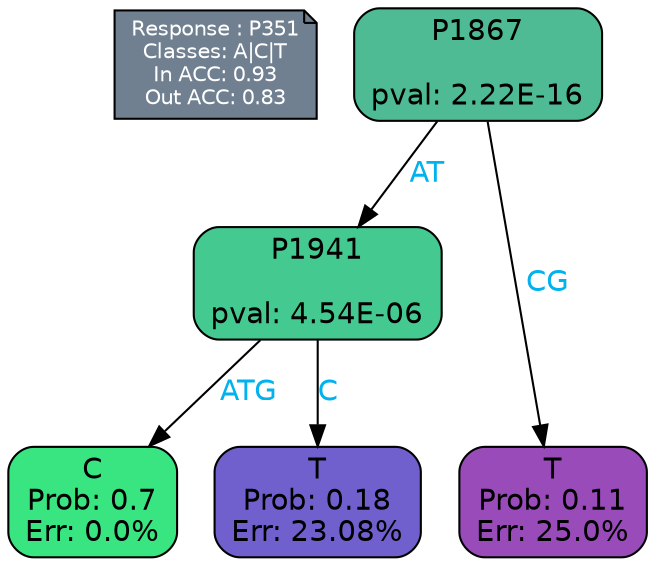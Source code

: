 digraph Tree {
node [shape=box, style="filled, rounded", color="black", fontname=helvetica] ;
graph [ranksep=equally, splines=polylines, bgcolor=transparent, dpi=600] ;
edge [fontname=helvetica] ;
LEGEND [label="Response : P351
Classes: A|C|T
In ACC: 0.93
Out ACC: 0.83
",shape=note,align=left,style=filled,fillcolor="slategray",fontcolor="white",fontsize=10];1 [label="P1867

pval: 2.22E-16", fillcolor="#4ebb95"] ;
2 [label="P1941

pval: 4.54E-06", fillcolor="#44c990"] ;
3 [label="C
Prob: 0.7
Err: 0.0%", fillcolor="#39e581"] ;
4 [label="T
Prob: 0.18
Err: 23.08%", fillcolor="#7060cd"] ;
5 [label="T
Prob: 0.11
Err: 25.0%", fillcolor="#9a4bba"] ;
1 -> 2 [label="AT",fontcolor=deepskyblue2] ;
1 -> 5 [label="CG",fontcolor=deepskyblue2] ;
2 -> 3 [label="ATG",fontcolor=deepskyblue2] ;
2 -> 4 [label="C",fontcolor=deepskyblue2] ;
{rank = same; 3;4;5;}{rank = same; LEGEND;1;}}